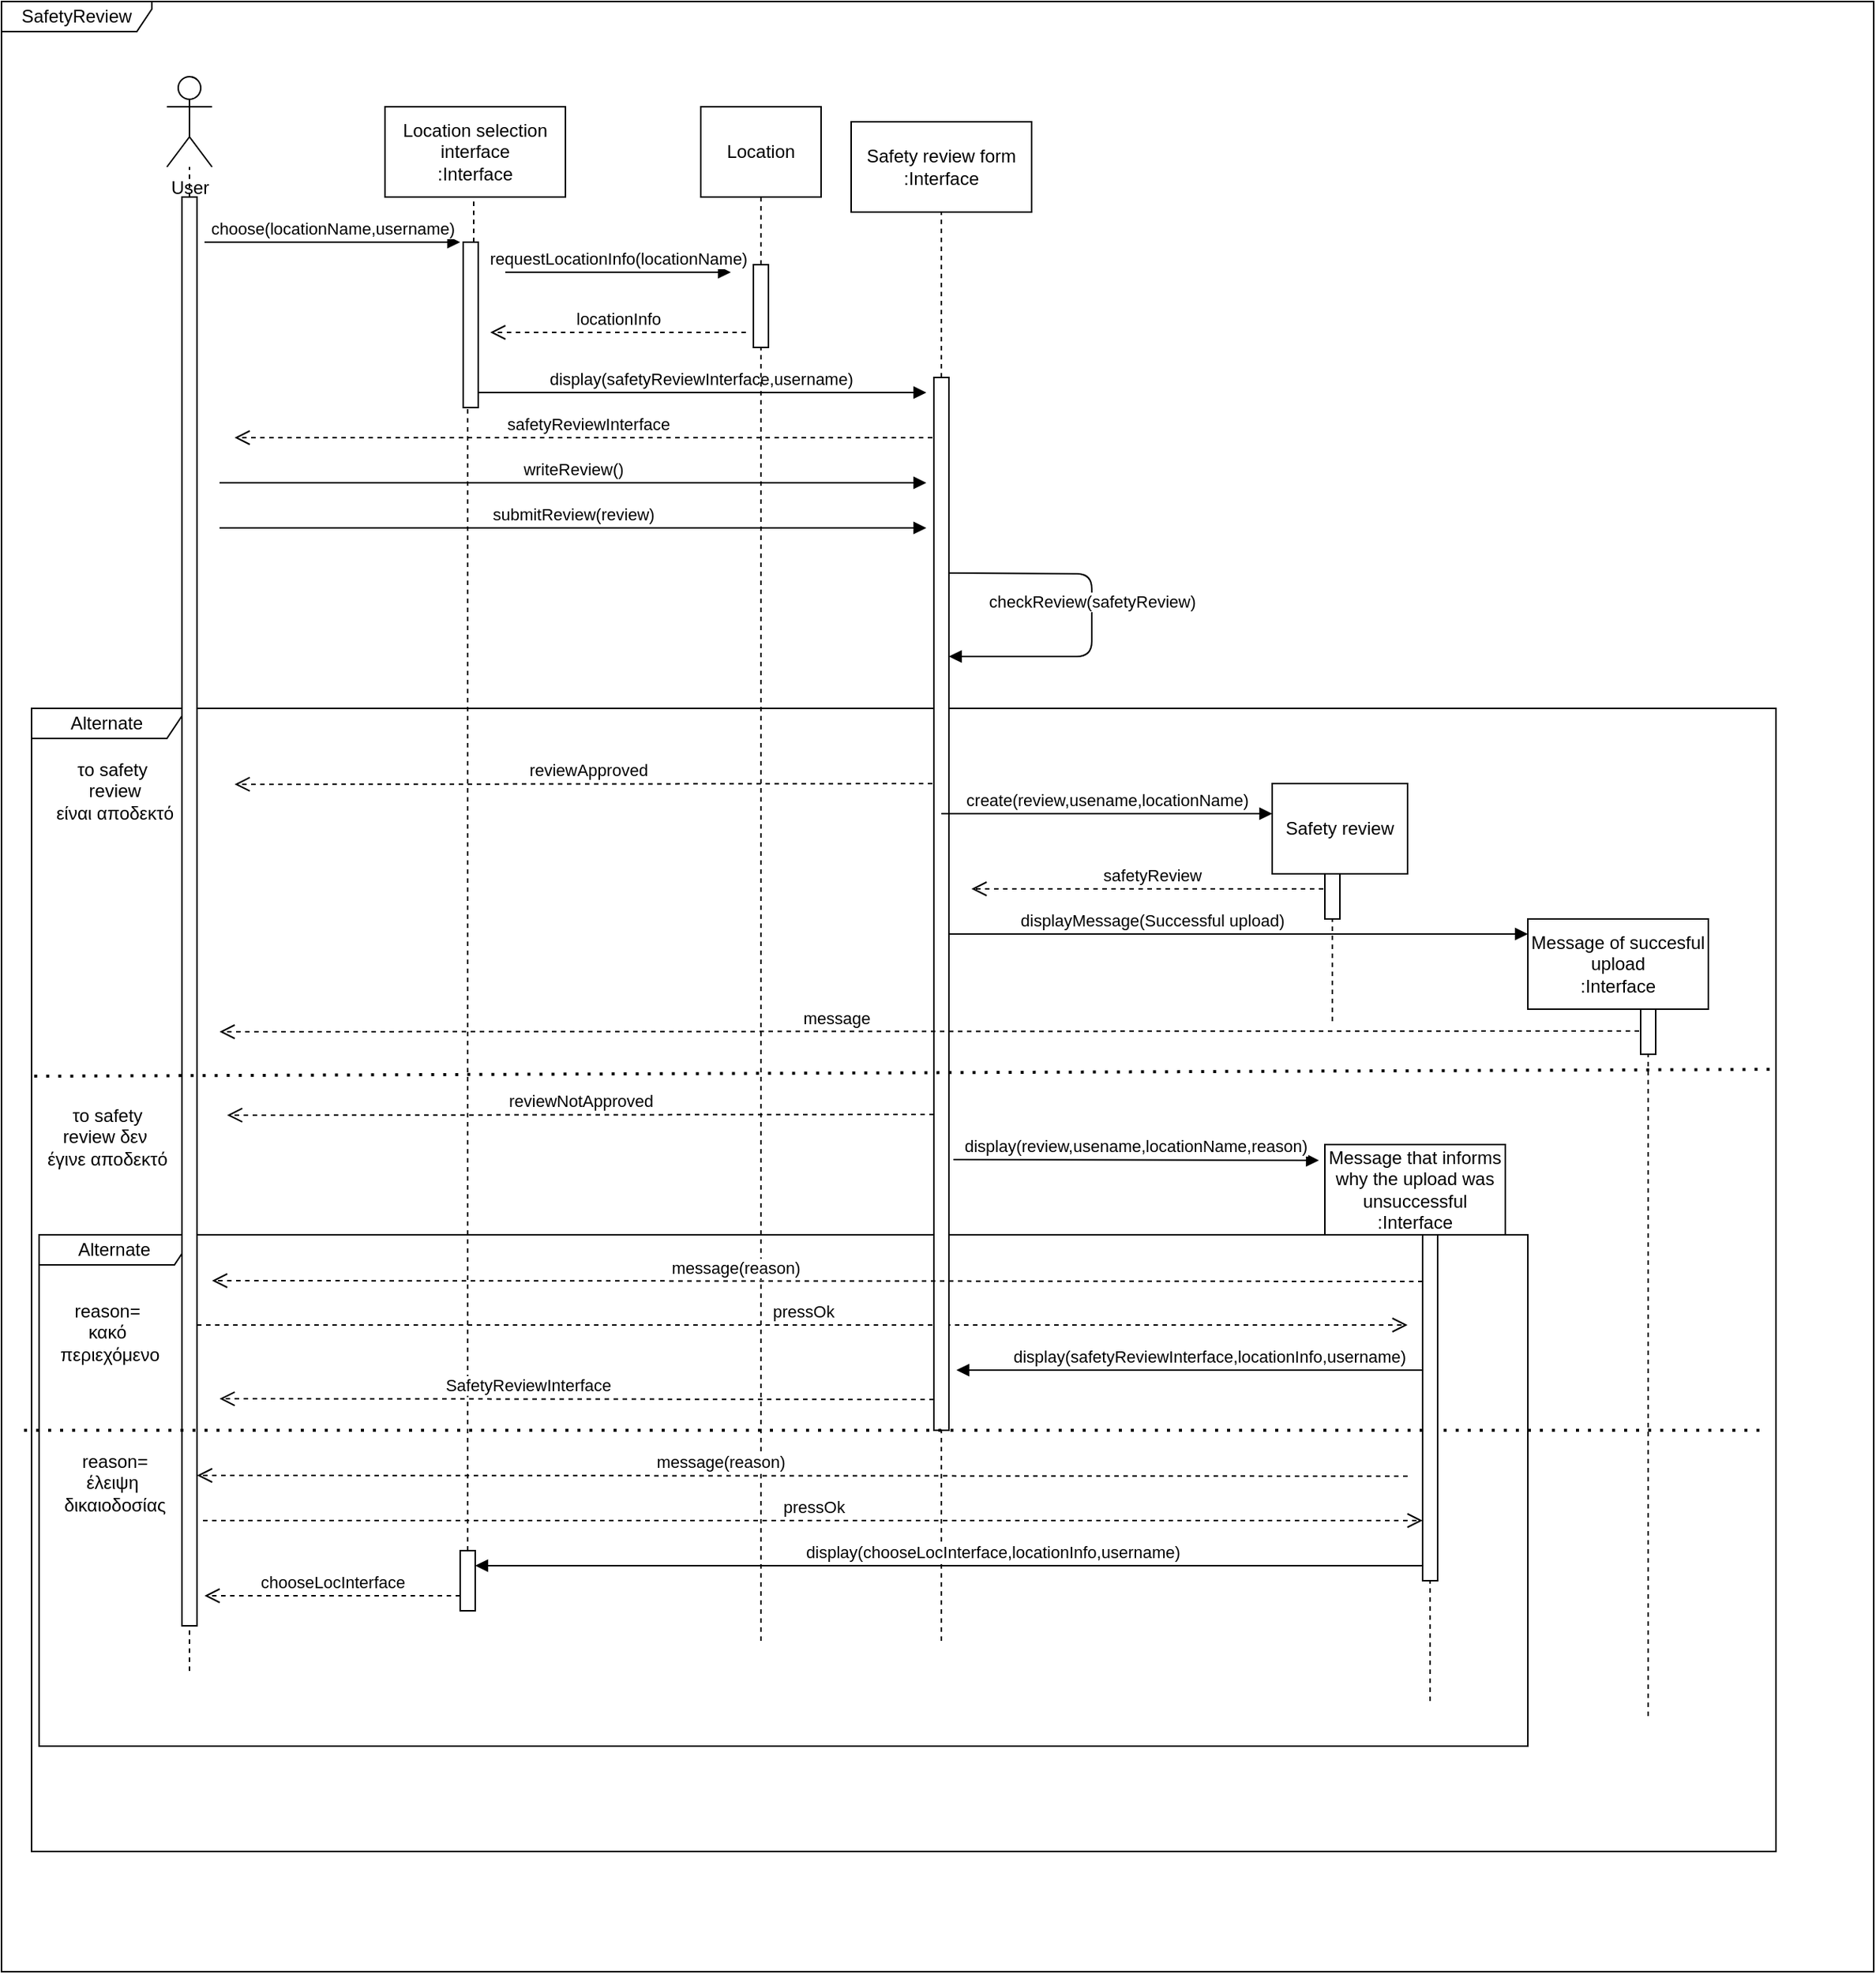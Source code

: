 <mxfile version="14.6.13" type="device"><diagram id="kgpKYQtTHZ0yAKxKKP6v" name="Page-1"><mxGraphModel dx="2676" dy="867" grid="1" gridSize="10" guides="1" tooltips="1" connect="1" arrows="1" fold="1" page="1" pageScale="1" pageWidth="850" pageHeight="1100" math="0" shadow="0"><root><mxCell id="0"/><mxCell id="1" parent="0"/><mxCell id="3Rvzzi49MPfCD2nTe4Qu-61" value="SafetyReview" style="shape=umlFrame;whiteSpace=wrap;html=1;width=100;height=20;" parent="1" vertex="1"><mxGeometry x="-95" y="340" width="1245" height="1310" as="geometry"/></mxCell><mxCell id="3Rvzzi49MPfCD2nTe4Qu-18" value="Alternate" style="shape=umlFrame;whiteSpace=wrap;html=1;width=100;height=20;" parent="1" vertex="1"><mxGeometry x="-75" y="810" width="1160" height="760" as="geometry"/></mxCell><mxCell id="3Rvzzi49MPfCD2nTe4Qu-19" value="Alternate" style="shape=umlFrame;whiteSpace=wrap;html=1;width=100;height=20;" parent="1" vertex="1"><mxGeometry x="-70" y="1160" width="990" height="340" as="geometry"/></mxCell><mxCell id="3Rvzzi49MPfCD2nTe4Qu-4" value="User" style="shape=umlActor;verticalLabelPosition=bottom;verticalAlign=top;html=1;outlineConnect=0;" parent="1" vertex="1"><mxGeometry x="15" y="390" width="30" height="60" as="geometry"/></mxCell><mxCell id="3Rvzzi49MPfCD2nTe4Qu-7" value="" style="endArrow=none;dashed=1;html=1;startArrow=none;" parent="1" source="3Rvzzi49MPfCD2nTe4Qu-64" edge="1"><mxGeometry width="50" height="50" relative="1" as="geometry"><mxPoint x="219" y="1370" as="sourcePoint"/><mxPoint x="219" y="470" as="targetPoint"/></mxGeometry></mxCell><mxCell id="3Rvzzi49MPfCD2nTe4Qu-8" value="choose(locationName,username)" style="html=1;verticalAlign=bottom;endArrow=block;" parent="1" edge="1"><mxGeometry width="80" relative="1" as="geometry"><mxPoint x="40" y="500" as="sourcePoint"/><mxPoint x="210" y="500" as="targetPoint"/></mxGeometry></mxCell><mxCell id="3Rvzzi49MPfCD2nTe4Qu-10" value="" style="endArrow=none;dashed=1;html=1;startArrow=none;" parent="1" source="3Rvzzi49MPfCD2nTe4Qu-68" edge="1"><mxGeometry width="50" height="50" relative="1" as="geometry"><mxPoint x="410" y="1360" as="sourcePoint"/><mxPoint x="410" y="470" as="targetPoint"/></mxGeometry></mxCell><mxCell id="3Rvzzi49MPfCD2nTe4Qu-11" value="requestLocationInfo(locationName)" style="html=1;verticalAlign=bottom;endArrow=block;" parent="1" edge="1"><mxGeometry width="80" relative="1" as="geometry"><mxPoint x="240" y="520" as="sourcePoint"/><mxPoint x="390" y="520" as="targetPoint"/></mxGeometry></mxCell><mxCell id="3Rvzzi49MPfCD2nTe4Qu-12" value="reviewApproved" style="html=1;verticalAlign=bottom;endArrow=open;dashed=1;endSize=8;" parent="1" edge="1"><mxGeometry relative="1" as="geometry"><mxPoint x="530" y="860" as="sourcePoint"/><mxPoint x="60" y="860.5" as="targetPoint"/></mxGeometry></mxCell><mxCell id="3Rvzzi49MPfCD2nTe4Qu-14" value="" style="endArrow=none;dashed=1;html=1;startArrow=none;" parent="1" edge="1"><mxGeometry width="50" height="50" relative="1" as="geometry"><mxPoint x="530" y="590" as="sourcePoint"/><mxPoint x="530" y="470" as="targetPoint"/></mxGeometry></mxCell><mxCell id="3Rvzzi49MPfCD2nTe4Qu-15" value="display(safetyReviewInterface,username)" style="html=1;verticalAlign=bottom;endArrow=block;" parent="1" edge="1"><mxGeometry width="80" relative="1" as="geometry"><mxPoint x="220" y="600" as="sourcePoint"/><mxPoint x="520" y="600" as="targetPoint"/></mxGeometry></mxCell><mxCell id="3Rvzzi49MPfCD2nTe4Qu-16" value="writeReview()" style="html=1;verticalAlign=bottom;endArrow=block;" parent="1" edge="1"><mxGeometry width="80" relative="1" as="geometry"><mxPoint x="50" y="660" as="sourcePoint"/><mxPoint x="520" y="660" as="targetPoint"/></mxGeometry></mxCell><mxCell id="3Rvzzi49MPfCD2nTe4Qu-17" value="submitReview(review)" style="html=1;verticalAlign=bottom;endArrow=block;" parent="1" edge="1"><mxGeometry width="80" relative="1" as="geometry"><mxPoint x="50" y="690" as="sourcePoint"/><mxPoint x="520" y="690" as="targetPoint"/></mxGeometry></mxCell><mxCell id="3Rvzzi49MPfCD2nTe4Qu-20" value="locationInfo" style="html=1;verticalAlign=bottom;endArrow=open;dashed=1;endSize=8;" parent="1" edge="1"><mxGeometry relative="1" as="geometry"><mxPoint x="400" y="560" as="sourcePoint"/><mxPoint x="230" y="560" as="targetPoint"/></mxGeometry></mxCell><mxCell id="3Rvzzi49MPfCD2nTe4Qu-21" value="το safety&amp;nbsp;&lt;br&gt;review&lt;br&gt;είναι αποδεκτό" style="text;html=1;align=center;verticalAlign=middle;resizable=0;points=[];autosize=1;strokeColor=none;" parent="1" vertex="1"><mxGeometry x="-65" y="840" width="90" height="50" as="geometry"/></mxCell><mxCell id="3Rvzzi49MPfCD2nTe4Qu-26" value="safetyReview" style="html=1;verticalAlign=bottom;endArrow=open;dashed=1;endSize=8;" parent="1" edge="1"><mxGeometry relative="1" as="geometry"><mxPoint x="790" y="930" as="sourcePoint"/><mxPoint x="550" y="930" as="targetPoint"/></mxGeometry></mxCell><mxCell id="3Rvzzi49MPfCD2nTe4Qu-34" value="το safety &lt;br&gt;review δεν&amp;nbsp;&lt;br&gt;έγινε αποδεκτό" style="text;html=1;align=center;verticalAlign=middle;resizable=0;points=[];autosize=1;strokeColor=none;" parent="1" vertex="1"><mxGeometry x="-75" y="1070" width="100" height="50" as="geometry"/></mxCell><mxCell id="3Rvzzi49MPfCD2nTe4Qu-42" value="" style="endArrow=none;dashed=1;html=1;startArrow=none;" parent="1" edge="1"><mxGeometry width="50" height="50" relative="1" as="geometry"><mxPoint x="30" y="470" as="sourcePoint"/><mxPoint x="30" y="450" as="targetPoint"/></mxGeometry></mxCell><mxCell id="3Rvzzi49MPfCD2nTe4Qu-43" value="safetyReviewInterface" style="html=1;verticalAlign=bottom;endArrow=open;dashed=1;endSize=8;" parent="1" edge="1"><mxGeometry relative="1" as="geometry"><mxPoint x="530" y="630" as="sourcePoint"/><mxPoint x="60" y="630" as="targetPoint"/></mxGeometry></mxCell><mxCell id="3Rvzzi49MPfCD2nTe4Qu-49" value="reason=&lt;br&gt;κακό&lt;br&gt;&amp;nbsp;περιεχόμενο" style="text;html=1;align=center;verticalAlign=middle;resizable=0;points=[];autosize=1;strokeColor=none;" parent="1" vertex="1"><mxGeometry x="-65" y="1200" width="80" height="50" as="geometry"/></mxCell><mxCell id="3Rvzzi49MPfCD2nTe4Qu-51" value="display(safetyReviewInterface,locationInfo,username)" style="html=1;verticalAlign=bottom;endArrow=block;" parent="1" edge="1"><mxGeometry x="-0.083" width="80" relative="1" as="geometry"><mxPoint x="849.81" y="1250" as="sourcePoint"/><mxPoint x="540" y="1250" as="targetPoint"/><mxPoint as="offset"/></mxGeometry></mxCell><mxCell id="3Rvzzi49MPfCD2nTe4Qu-53" value="reason=&lt;br&gt;έλειψη&amp;nbsp;&lt;br&gt;δικαιοδοσίας" style="text;html=1;align=center;verticalAlign=middle;resizable=0;points=[];autosize=1;strokeColor=none;" parent="1" vertex="1"><mxGeometry x="-60" y="1300" width="80" height="50" as="geometry"/></mxCell><mxCell id="3Rvzzi49MPfCD2nTe4Qu-57" value="pressOk" style="html=1;verticalAlign=bottom;endArrow=open;dashed=1;endSize=8;" parent="1" source="3Rvzzi49MPfCD2nTe4Qu-62" edge="1"><mxGeometry relative="1" as="geometry"><mxPoint x="155" y="1220" as="sourcePoint"/><mxPoint x="840" y="1220" as="targetPoint"/></mxGeometry></mxCell><mxCell id="3Rvzzi49MPfCD2nTe4Qu-58" value="pressOk" style="html=1;verticalAlign=bottom;endArrow=open;dashed=1;endSize=8;" parent="1" edge="1"><mxGeometry relative="1" as="geometry"><mxPoint x="39" y="1350" as="sourcePoint"/><mxPoint x="850" y="1350" as="targetPoint"/></mxGeometry></mxCell><mxCell id="3Rvzzi49MPfCD2nTe4Qu-60" value="chooseLocInterface" style="html=1;verticalAlign=bottom;endArrow=open;dashed=1;endSize=8;" parent="1" edge="1"><mxGeometry relative="1" as="geometry"><mxPoint x="210" y="1400" as="sourcePoint"/><mxPoint x="40" y="1400" as="targetPoint"/></mxGeometry></mxCell><mxCell id="3Rvzzi49MPfCD2nTe4Qu-62" value="" style="html=1;points=[];perimeter=orthogonalPerimeter;" parent="1" vertex="1"><mxGeometry x="25" y="470" width="10" height="950" as="geometry"/></mxCell><mxCell id="3Rvzzi49MPfCD2nTe4Qu-63" value="" style="endArrow=none;dashed=1;html=1;" parent="1" target="3Rvzzi49MPfCD2nTe4Qu-62" edge="1"><mxGeometry width="50" height="50" relative="1" as="geometry"><mxPoint x="30" y="1450" as="sourcePoint"/><mxPoint x="30" y="520" as="targetPoint"/></mxGeometry></mxCell><mxCell id="3Rvzzi49MPfCD2nTe4Qu-64" value="" style="html=1;points=[];perimeter=orthogonalPerimeter;" parent="1" vertex="1"><mxGeometry x="212" y="500" width="10" height="110" as="geometry"/></mxCell><mxCell id="3Rvzzi49MPfCD2nTe4Qu-65" value="" style="endArrow=none;dashed=1;html=1;startArrow=none;" parent="1" source="3Rvzzi49MPfCD2nTe4Qu-66" target="3Rvzzi49MPfCD2nTe4Qu-64" edge="1"><mxGeometry width="50" height="50" relative="1" as="geometry"><mxPoint x="219" y="1440.0" as="sourcePoint"/><mxPoint x="219" y="540" as="targetPoint"/></mxGeometry></mxCell><mxCell id="3Rvzzi49MPfCD2nTe4Qu-66" value="" style="html=1;points=[];perimeter=orthogonalPerimeter;" parent="1" vertex="1"><mxGeometry x="210" y="1370" width="10" height="40" as="geometry"/></mxCell><mxCell id="3Rvzzi49MPfCD2nTe4Qu-68" value="" style="html=1;points=[];perimeter=orthogonalPerimeter;" parent="1" vertex="1"><mxGeometry x="405" y="515" width="10" height="55" as="geometry"/></mxCell><mxCell id="3Rvzzi49MPfCD2nTe4Qu-69" value="" style="endArrow=none;dashed=1;html=1;" parent="1" target="3Rvzzi49MPfCD2nTe4Qu-68" edge="1"><mxGeometry width="50" height="50" relative="1" as="geometry"><mxPoint x="410" y="1430.0" as="sourcePoint"/><mxPoint x="410" y="540" as="targetPoint"/></mxGeometry></mxCell><mxCell id="3Rvzzi49MPfCD2nTe4Qu-70" value="" style="html=1;points=[];perimeter=orthogonalPerimeter;" parent="1" vertex="1"><mxGeometry x="525" y="590" width="10" height="700" as="geometry"/></mxCell><mxCell id="3Rvzzi49MPfCD2nTe4Qu-71" value="" style="endArrow=none;dashed=1;html=1;" parent="1" target="3Rvzzi49MPfCD2nTe4Qu-70" edge="1"><mxGeometry width="50" height="50" relative="1" as="geometry"><mxPoint x="530" y="1430.0" as="sourcePoint"/><mxPoint x="530" y="540" as="targetPoint"/></mxGeometry></mxCell><mxCell id="TknIUsVQ4qwP21MRE1aM-1" value="create(review,usename,locationName)" style="html=1;verticalAlign=bottom;endArrow=block;entryX=0;entryY=0.5;entryDx=0;entryDy=0;" parent="1" edge="1"><mxGeometry width="80" relative="1" as="geometry"><mxPoint x="530" y="880" as="sourcePoint"/><mxPoint x="750" y="880" as="targetPoint"/></mxGeometry></mxCell><mxCell id="TknIUsVQ4qwP21MRE1aM-2" value="checkReview(safetyReview)" style="html=1;verticalAlign=bottom;endArrow=block;" parent="1" edge="1"><mxGeometry width="80" relative="1" as="geometry"><mxPoint x="535" y="720" as="sourcePoint"/><mxPoint x="535" y="775.5" as="targetPoint"/><Array as="points"><mxPoint x="630" y="720.5"/><mxPoint x="630" y="775.5"/></Array></mxGeometry></mxCell><mxCell id="TknIUsVQ4qwP21MRE1aM-7" value="displayMessage(Successful upload)" style="html=1;verticalAlign=bottom;endArrow=block;" parent="1" edge="1"><mxGeometry x="-0.299" width="80" relative="1" as="geometry"><mxPoint x="535" y="960" as="sourcePoint"/><mxPoint x="920" y="960" as="targetPoint"/><mxPoint as="offset"/></mxGeometry></mxCell><mxCell id="TknIUsVQ4qwP21MRE1aM-8" value="" style="endArrow=none;dashed=1;html=1;startArrow=none;" parent="1" source="TknIUsVQ4qwP21MRE1aM-27" edge="1"><mxGeometry width="50" height="50" relative="1" as="geometry"><mxPoint x="790" y="1018" as="sourcePoint"/><mxPoint x="790" y="920" as="targetPoint"/></mxGeometry></mxCell><mxCell id="TknIUsVQ4qwP21MRE1aM-9" value="" style="endArrow=none;dashed=1;html=1;startArrow=none;" parent="1" edge="1"><mxGeometry width="50" height="50" relative="1" as="geometry"><mxPoint x="1000" y="1480" as="sourcePoint"/><mxPoint x="1000" y="1010" as="targetPoint"/></mxGeometry></mxCell><mxCell id="TknIUsVQ4qwP21MRE1aM-10" value="message" style="html=1;verticalAlign=bottom;endArrow=open;dashed=1;endSize=8;" parent="1" edge="1"><mxGeometry x="0.137" relative="1" as="geometry"><mxPoint x="1000" y="1024.5" as="sourcePoint"/><mxPoint x="50" y="1025" as="targetPoint"/><mxPoint as="offset"/></mxGeometry></mxCell><mxCell id="TknIUsVQ4qwP21MRE1aM-11" value="reviewNotApproved" style="html=1;verticalAlign=bottom;endArrow=open;dashed=1;endSize=8;" parent="1" edge="1"><mxGeometry relative="1" as="geometry"><mxPoint x="525" y="1080" as="sourcePoint"/><mxPoint x="55" y="1080.5" as="targetPoint"/></mxGeometry></mxCell><mxCell id="TknIUsVQ4qwP21MRE1aM-12" value="display(review,usename,locationName,reason)" style="html=1;verticalAlign=bottom;endArrow=block;entryX=0.008;entryY=0.45;entryDx=0;entryDy=0;entryPerimeter=0;" parent="1" edge="1"><mxGeometry width="80" relative="1" as="geometry"><mxPoint x="538" y="1110" as="sourcePoint"/><mxPoint x="781.04" y="1110.5" as="targetPoint"/></mxGeometry></mxCell><mxCell id="TknIUsVQ4qwP21MRE1aM-13" value="" style="endArrow=none;dashed=1;html=1;startArrow=none;" parent="1" source="TknIUsVQ4qwP21MRE1aM-24" edge="1"><mxGeometry width="50" height="50" relative="1" as="geometry"><mxPoint x="855" y="1800" as="sourcePoint"/><mxPoint x="855" y="1160" as="targetPoint"/></mxGeometry></mxCell><mxCell id="TknIUsVQ4qwP21MRE1aM-15" value="message(reason)&lt;span style=&quot;color: rgba(0 , 0 , 0 , 0) ; font-family: monospace ; font-size: 0px ; background-color: rgb(248 , 249 , 250)&quot;&gt;%3CmxGraphModel%3E%3Croot%3E%3CmxCell%20id%3D%220%22%2F%3E%3CmxCell%20id%3D%221%22%20parent%3D%220%22%2F%3E%3CmxCell%20id%3D%222%22%20value%3D%22%22%20style%3D%22endArrow%3Dnone%3Bdashed%3D1%3Bhtml%3D1%3BdashPattern%3D1%203%3BstrokeWidth%3D2%3BentryX%3D1.001%3BentryY%3D0.408%3BentryDx%3D0%3BentryDy%3D0%3BentryPerimeter%3D0%3BexitX%3D0.004%3BexitY%3D0.414%3BexitDx%3D0%3BexitDy%3D0%3BexitPerimeter%3D0%3B%22%20edge%3D%221%22%20parent%3D%221%22%3E%3CmxGeometry%20width%3D%2250%22%20height%3D%2250%22%20relative%3D%221%22%20as%3D%22geometry%22%3E%3CmxPoint%20x%3D%22-70.36%22%20y%3D%221050.12%22%20as%3D%22sourcePoint%22%2F%3E%3CmxPoint%20x%3D%221086.16%22%20y%3D%221046.64%22%20as%3D%22targetPoint%22%2F%3E%3C%2FmxGeometry%3E%3C%2FmxCell%3E%3C%2Froot%3E%3C%2FmxGraphModel%3E&lt;/span&gt;" style="html=1;verticalAlign=bottom;endArrow=open;dashed=1;endSize=8;" parent="1" edge="1"><mxGeometry x="0.137" relative="1" as="geometry"><mxPoint x="850" y="1191" as="sourcePoint"/><mxPoint x="45" y="1190.5" as="targetPoint"/><mxPoint as="offset"/></mxGeometry></mxCell><mxCell id="TknIUsVQ4qwP21MRE1aM-16" value="SafetyReviewInterface" style="html=1;verticalAlign=bottom;endArrow=open;dashed=1;endSize=8;" parent="1" edge="1"><mxGeometry x="0.137" relative="1" as="geometry"><mxPoint x="525" y="1269.5" as="sourcePoint"/><mxPoint x="50" y="1269" as="targetPoint"/><mxPoint as="offset"/></mxGeometry></mxCell><mxCell id="TknIUsVQ4qwP21MRE1aM-18" value="" style="endArrow=none;dashed=1;html=1;dashPattern=1 3;strokeWidth=2;entryX=1.001;entryY=0.408;entryDx=0;entryDy=0;entryPerimeter=0;" parent="1" edge="1"><mxGeometry width="50" height="50" relative="1" as="geometry"><mxPoint x="-80" y="1290" as="sourcePoint"/><mxPoint x="1076.52" y="1290" as="targetPoint"/></mxGeometry></mxCell><mxCell id="TknIUsVQ4qwP21MRE1aM-19" value="message(reason)&lt;span style=&quot;color: rgba(0 , 0 , 0 , 0) ; font-family: monospace ; font-size: 0px ; background-color: rgb(248 , 249 , 250)&quot;&gt;%3CmxGraphModel%3E%3Croot%3E%3CmxCell%20id%3D%220%22%2F%3E%3CmxCell%20id%3D%221%22%20parent%3D%220%22%2F%3E%3CmxCell%20id%3D%222%22%20value%3D%22%22%20style%3D%22endArrow%3Dnone%3Bdashed%3D1%3Bhtml%3D1%3BdashPattern%3D1%203%3BstrokeWidth%3D2%3BentryX%3D1.001%3BentryY%3D0.408%3BentryDx%3D0%3BentryDy%3D0%3BentryPerimeter%3D0%3BexitX%3D0.004%3BexitY%3D0.414%3BexitDx%3D0%3BexitDy%3D0%3BexitPerimeter%3D0%3B%22%20edge%3D%221%22%20parent%3D%221%22%3E%3CmxGeometry%20width%3D%2250%22%20height%3D%2250%22%20relative%3D%221%22%20as%3D%22geometry%22%3E%3CmxPoint%20x%3D%22-70.36%22%20y%3D%221050.12%22%20as%3D%22sourcePoint%22%2F%3E%3CmxPoint%20x%3D%221086.16%22%20y%3D%221046.64%22%20as%3D%22targetPoint%22%2F%3E%3C%2FmxGeometry%3E%3C%2FmxCell%3E%3C%2Froot%3E%3C%2FmxGraphModel%3E&lt;/span&gt;" style="html=1;verticalAlign=bottom;endArrow=open;dashed=1;endSize=8;" parent="1" edge="1"><mxGeometry x="0.137" relative="1" as="geometry"><mxPoint x="840" y="1320.5" as="sourcePoint"/><mxPoint x="35" y="1320" as="targetPoint"/><mxPoint as="offset"/></mxGeometry></mxCell><mxCell id="TknIUsVQ4qwP21MRE1aM-21" value="display(chooseLocInterface,locationInfo,username)" style="html=1;verticalAlign=bottom;endArrow=block;" parent="1" edge="1"><mxGeometry x="-0.083" width="80" relative="1" as="geometry"><mxPoint x="854.81" y="1380" as="sourcePoint"/><mxPoint x="220" y="1380" as="targetPoint"/><mxPoint as="offset"/></mxGeometry></mxCell><mxCell id="TknIUsVQ4qwP21MRE1aM-23" value="" style="endArrow=none;dashed=1;html=1;dashPattern=1 3;strokeWidth=2;entryX=1.001;entryY=0.408;entryDx=0;entryDy=0;entryPerimeter=0;exitX=0.004;exitY=0.414;exitDx=0;exitDy=0;exitPerimeter=0;" parent="1" edge="1"><mxGeometry width="50" height="50" relative="1" as="geometry"><mxPoint x="-73.26" y="1054.56" as="sourcePoint"/><mxPoint x="1083.26" y="1050" as="targetPoint"/></mxGeometry></mxCell><mxCell id="TknIUsVQ4qwP21MRE1aM-24" value="" style="html=1;points=[];perimeter=orthogonalPerimeter;" parent="1" vertex="1"><mxGeometry x="850" y="1160" width="10" height="230" as="geometry"/></mxCell><mxCell id="TknIUsVQ4qwP21MRE1aM-25" value="" style="endArrow=none;dashed=1;html=1;startArrow=none;" parent="1" target="TknIUsVQ4qwP21MRE1aM-24" edge="1"><mxGeometry width="50" height="50" relative="1" as="geometry"><mxPoint x="855" y="1470" as="sourcePoint"/><mxPoint x="855" y="1160" as="targetPoint"/></mxGeometry></mxCell><mxCell id="TknIUsVQ4qwP21MRE1aM-26" value="" style="html=1;points=[];perimeter=orthogonalPerimeter;" parent="1" vertex="1"><mxGeometry x="995" y="1010" width="10" height="30" as="geometry"/></mxCell><mxCell id="TknIUsVQ4qwP21MRE1aM-27" value="" style="html=1;points=[];perimeter=orthogonalPerimeter;" parent="1" vertex="1"><mxGeometry x="785" y="920" width="10" height="30" as="geometry"/></mxCell><mxCell id="TknIUsVQ4qwP21MRE1aM-28" value="" style="endArrow=none;dashed=1;html=1;startArrow=none;" parent="1" target="TknIUsVQ4qwP21MRE1aM-27" edge="1"><mxGeometry width="50" height="50" relative="1" as="geometry"><mxPoint x="790" y="1018" as="sourcePoint"/><mxPoint x="790" y="920" as="targetPoint"/></mxGeometry></mxCell><mxCell id="61p1q5U9YSQrmemkWJDx-1" value="Location selection interface&lt;br&gt;:Interface" style="rounded=0;whiteSpace=wrap;html=1;" vertex="1" parent="1"><mxGeometry x="160" y="410" width="120" height="60" as="geometry"/></mxCell><mxCell id="61p1q5U9YSQrmemkWJDx-2" value="Location" style="rounded=0;whiteSpace=wrap;html=1;" vertex="1" parent="1"><mxGeometry x="370" y="410" width="80" height="60" as="geometry"/></mxCell><mxCell id="61p1q5U9YSQrmemkWJDx-3" value="Safety review form&lt;br&gt;:Interface" style="rounded=0;whiteSpace=wrap;html=1;" vertex="1" parent="1"><mxGeometry x="470" y="420" width="120" height="60" as="geometry"/></mxCell><mxCell id="61p1q5U9YSQrmemkWJDx-4" value="Safety review" style="rounded=0;whiteSpace=wrap;html=1;" vertex="1" parent="1"><mxGeometry x="750" y="860" width="90" height="60" as="geometry"/></mxCell><mxCell id="61p1q5U9YSQrmemkWJDx-5" value="Message of succesful upload&lt;br&gt;:Interface" style="rounded=0;whiteSpace=wrap;html=1;" vertex="1" parent="1"><mxGeometry x="920" y="950" width="120" height="60" as="geometry"/></mxCell><mxCell id="61p1q5U9YSQrmemkWJDx-6" value="&lt;span&gt;Message that informs why the upload was unsuccessful&lt;br&gt;:Interface&lt;br&gt;&lt;/span&gt;" style="rounded=0;whiteSpace=wrap;html=1;" vertex="1" parent="1"><mxGeometry x="785" y="1100" width="120" height="60" as="geometry"/></mxCell></root></mxGraphModel></diagram></mxfile>